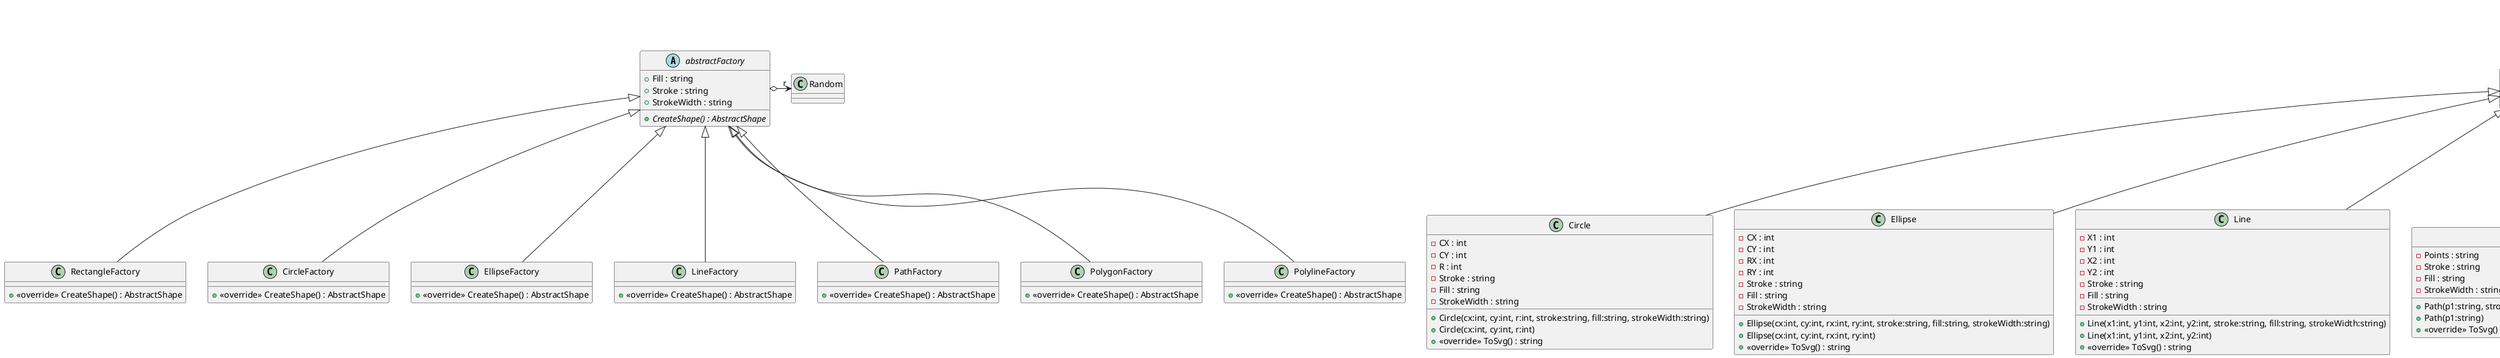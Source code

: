 @startuml
abstract class abstractFactory {
    + Fill : string
    + Stroke : string
    + StrokeWidth : string
    + {abstract} CreateShape() : AbstractShape
}
class RectangleFactory {
    + <<override>> CreateShape() : AbstractShape
}
class CircleFactory {
    + <<override>> CreateShape() : AbstractShape
}
class EllipseFactory {
    + <<override>> CreateShape() : AbstractShape
}
class LineFactory {
    + <<override>> CreateShape() : AbstractShape
}
class PathFactory {
    + <<override>> CreateShape() : AbstractShape
}
class PolygonFactory {
    + <<override>> CreateShape() : AbstractShape
}
class PolylineFactory {
    + <<override>> CreateShape() : AbstractShape
}
abstractFactory o-> "r" Random
abstractFactory <|-- RectangleFactory
abstractFactory <|-- CircleFactory
abstractFactory <|-- EllipseFactory
abstractFactory <|-- LineFactory
abstractFactory <|-- PathFactory
abstractFactory <|-- PolygonFactory
abstractFactory <|-- PolylineFactory
class Circle {
    - CX : int
    - CY : int
    - R : int
    - Stroke : string
    - Fill : string
    - StrokeWidth : string
    + Circle(cx:int, cy:int, r:int, stroke:string, fill:string, strokeWidth:string)
    + Circle(cx:int, cy:int, r:int)
    + <<override>> ToSvg() : string
}
AbstractShape <|-- Circle
class Ellipse {
    - CX : int
    - CY : int
    - RX : int
    - RY : int
    - Stroke : string
    - Fill : string
    - StrokeWidth : string
    + Ellipse(cx:int, cy:int, rx:int, ry:int, stroke:string, fill:string, strokeWidth:string)
    + Ellipse(cx:int, cy:int, rx:int, ry:int)
    + <<override>> ToSvg() : string
}
AbstractShape <|-- Ellipse
class Line {
    - X1 : int
    - Y1 : int
    - X2 : int
    - Y2 : int
    - Stroke : string
    - Fill : string
    - StrokeWidth : string
    + Line(x1:int, y1:int, x2:int, y2:int, stroke:string, fill:string, strokeWidth:string)
    + Line(x1:int, y1:int, x2:int, y2:int)
    + <<override>> ToSvg() : string
}
AbstractShape <|-- Line
class Path {
    - Points : string
    - Stroke : string
    - Fill : string
    - StrokeWidth : string
    + Path(p1:string, stroke:string, fill:string, strokeWidth:string)
    + Path(p1:string)
    + <<override>> ToSvg() : string
}
AbstractShape <|-- Path
class Polygon {
    - Points : string
    - Stroke : string
    - Fill : string
    - StrokeWidth : string
    + Polygon(p1:string, stroke:string, fill:string, strokeWidth:string)
    + Polygon(p1:string)
    + <<override>> ToSvg() : string
}
AbstractShape <|-- Polygon
class Polyline {
    - Points : string
    - Stroke : string
    - Fill : string
    - StrokeWidth : string
    + Polyline(p1:string, stroke:string, fill:string, strokeWidth:string)
    + Polyline(p1:string)
    + <<override>> ToSvg() : string
}
AbstractShape <|-- Polyline
class Program {
    {static} Main(args:string[]) : void
}
class Rectangle {
    - X : int
    - Y : int
    - Width : int
    - Height : int
    - Stroke : string
    - Fill : string
    - StrokeWidth : string
    + Rectangle(x:int, y:int, width:int, height:int, stroke:string, fill:string, strokeWidth:string)
    + Rectangle(x:int, y:int, width:int, height:int)
    + <<override>> ToSvg() : string
}
AbstractShape <|-- Rectangle
abstract class AbstractShape {
    + {abstract} ToSvg() : string
}
class Canvas {
    - Width : int
    - Height : int
    + Canvas(width:int, height:int)
    + Canvas(shapes:List<AbstractShape>, width:int, height:int)
    - BoilerSVG : string
    + AddShape(shape:AbstractShape) : void
    + RemoveShape(shape:AbstractShape) : void
    + getShapes() : List<AbstractShape>
    + setCanvas(l:List<AbstractShape>) : void
    + clearCanvas() : void
    + ToSvg() : string
    + {static} <<async>> SaveFile(text:string) : Task
}
class "List`1"<T> {
}
Canvas --> "Shapes<AbstractShape>" "List`1"
class AddShapeCommand {
    + AddShapeCommand(receiver:SVG_Shape_Creator_Command_Factory.Canvas, shape:SVG_Shape_Creator_Command_Factory.AbstractShape)
    + <<override>> Execute() : void
    + <<override>> Unexecute() : void
}
ICommand <|-- AddShapeCommand
abstract class ICommand {
    + {abstract} Execute() : void
    + {abstract} Unexecute() : void
}
class Invoker {
    + Invoker()
    + AddCommand(command:ICommand) : void
    + Undo() : void
    + Redo() : void
}
class "List`1"<T> {
}
Invoker --> "commands<ICommand>" "List`1"
Invoker --> "cache<ICommand>" "List`1"
@enduml
